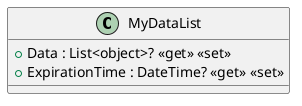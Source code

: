 @startuml
class MyDataList {
    + Data : List<object>? <<get>> <<set>>
    + ExpirationTime : DateTime? <<get>> <<set>>
}
@enduml
